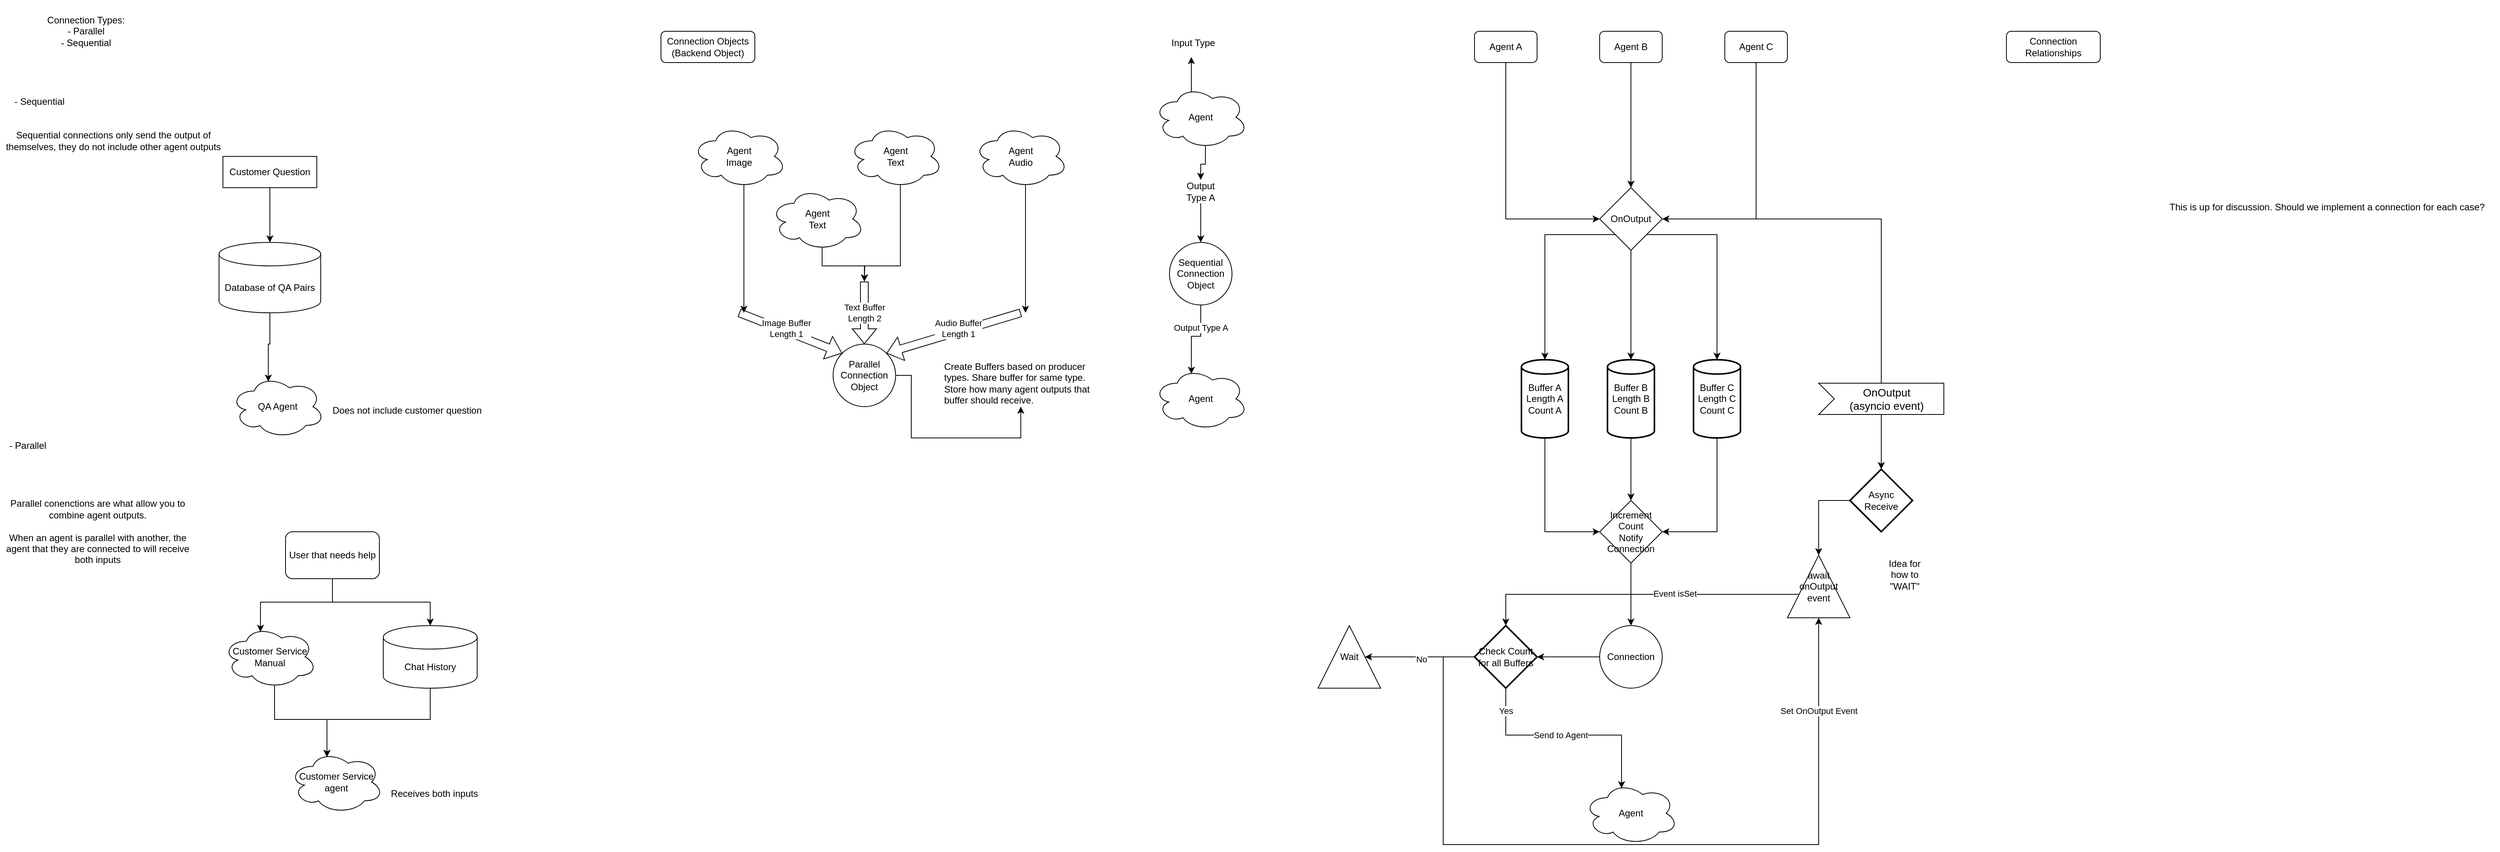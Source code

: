 <mxfile pages="2">
    <diagram name="Page-1" id="ucR5T-cVw3cc_0S0soX1">
        <mxGraphModel dx="690" dy="862" grid="1" gridSize="10" guides="1" tooltips="1" connect="1" arrows="1" fold="1" page="1" pageScale="1" pageWidth="850" pageHeight="1100" math="0" shadow="0">
            <root>
                <mxCell id="0"/>
                <mxCell id="1" parent="0"/>
                <mxCell id="eWM7lgoXgKXME9VX3DD8-1" value="Connection Types:&lt;br&gt;- Parallel&lt;br&gt;- Sequential" style="text;html=1;strokeColor=none;fillColor=none;align=center;verticalAlign=middle;whiteSpace=wrap;rounded=0;" parent="1" vertex="1">
                    <mxGeometry x="40" width="210" height="80" as="geometry"/>
                </mxCell>
                <mxCell id="eWM7lgoXgKXME9VX3DD8-2" value="- Sequential" style="text;html=1;align=center;verticalAlign=middle;resizable=0;points=[];autosize=1;strokeColor=none;fillColor=none;" parent="1" vertex="1">
                    <mxGeometry x="40" y="115" width="90" height="30" as="geometry"/>
                </mxCell>
                <mxCell id="eWM7lgoXgKXME9VX3DD8-5" value="Sequential connections only send the output of themselves, they do not include other agent outputs" style="text;html=1;strokeColor=none;fillColor=none;align=center;verticalAlign=middle;whiteSpace=wrap;rounded=0;" parent="1" vertex="1">
                    <mxGeometry x="40" y="160" width="280" height="40" as="geometry"/>
                </mxCell>
                <mxCell id="eWM7lgoXgKXME9VX3DD8-10" style="edgeStyle=orthogonalEdgeStyle;rounded=0;orthogonalLoop=1;jettySize=auto;html=1;exitX=0.5;exitY=1;exitDx=0;exitDy=0;entryX=0.5;entryY=0;entryDx=0;entryDy=0;entryPerimeter=0;" parent="1" source="eWM7lgoXgKXME9VX3DD8-6" target="eWM7lgoXgKXME9VX3DD8-8" edge="1">
                    <mxGeometry relative="1" as="geometry"/>
                </mxCell>
                <mxCell id="eWM7lgoXgKXME9VX3DD8-6" value="Customer Question" style="rounded=0;whiteSpace=wrap;html=1;" parent="1" vertex="1">
                    <mxGeometry x="320" y="200" width="120" height="40" as="geometry"/>
                </mxCell>
                <mxCell id="eWM7lgoXgKXME9VX3DD8-11" style="edgeStyle=orthogonalEdgeStyle;rounded=0;orthogonalLoop=1;jettySize=auto;html=1;exitX=0.5;exitY=1;exitDx=0;exitDy=0;exitPerimeter=0;entryX=0.4;entryY=0.1;entryDx=0;entryDy=0;entryPerimeter=0;" parent="1" source="eWM7lgoXgKXME9VX3DD8-8" target="eWM7lgoXgKXME9VX3DD8-9" edge="1">
                    <mxGeometry relative="1" as="geometry"/>
                </mxCell>
                <mxCell id="eWM7lgoXgKXME9VX3DD8-8" value="Database of QA Pairs" style="shape=cylinder3;whiteSpace=wrap;html=1;boundedLbl=1;backgroundOutline=1;size=15;" parent="1" vertex="1">
                    <mxGeometry x="315" y="310" width="130" height="90" as="geometry"/>
                </mxCell>
                <mxCell id="eWM7lgoXgKXME9VX3DD8-9" value="QA Agent" style="ellipse;shape=cloud;whiteSpace=wrap;html=1;" parent="1" vertex="1">
                    <mxGeometry x="330" y="480" width="120" height="80" as="geometry"/>
                </mxCell>
                <mxCell id="eWM7lgoXgKXME9VX3DD8-12" value="Does not include customer question" style="text;html=1;align=center;verticalAlign=middle;resizable=0;points=[];autosize=1;strokeColor=none;fillColor=none;" parent="1" vertex="1">
                    <mxGeometry x="450" y="510" width="210" height="30" as="geometry"/>
                </mxCell>
                <mxCell id="eWM7lgoXgKXME9VX3DD8-13" value="- Parallel" style="text;html=1;align=center;verticalAlign=middle;resizable=0;points=[];autosize=1;strokeColor=none;fillColor=none;" parent="1" vertex="1">
                    <mxGeometry x="35" y="555" width="70" height="30" as="geometry"/>
                </mxCell>
                <mxCell id="eWM7lgoXgKXME9VX3DD8-16" value="Parallel conenctions are what allow you to combine agent outputs.&lt;br&gt;&lt;br&gt;When an agent is parallel with another, the agent that they are connected to will receive both inputs" style="text;html=1;strokeColor=none;fillColor=none;align=center;verticalAlign=middle;whiteSpace=wrap;rounded=0;" parent="1" vertex="1">
                    <mxGeometry x="40" y="600" width="240" height="160" as="geometry"/>
                </mxCell>
                <mxCell id="eWM7lgoXgKXME9VX3DD8-24" style="edgeStyle=orthogonalEdgeStyle;rounded=0;orthogonalLoop=1;jettySize=auto;html=1;exitX=0.55;exitY=0.95;exitDx=0;exitDy=0;exitPerimeter=0;entryX=0.4;entryY=0.1;entryDx=0;entryDy=0;entryPerimeter=0;" parent="1" source="eWM7lgoXgKXME9VX3DD8-17" target="eWM7lgoXgKXME9VX3DD8-23" edge="1">
                    <mxGeometry relative="1" as="geometry"/>
                </mxCell>
                <mxCell id="eWM7lgoXgKXME9VX3DD8-17" value="Customer Service Manual" style="ellipse;shape=cloud;whiteSpace=wrap;html=1;" parent="1" vertex="1">
                    <mxGeometry x="320" y="800" width="120" height="80" as="geometry"/>
                </mxCell>
                <mxCell id="eWM7lgoXgKXME9VX3DD8-25" style="edgeStyle=orthogonalEdgeStyle;rounded=0;orthogonalLoop=1;jettySize=auto;html=1;exitX=0.5;exitY=1;exitDx=0;exitDy=0;exitPerimeter=0;entryX=0.4;entryY=0.1;entryDx=0;entryDy=0;entryPerimeter=0;" parent="1" source="eWM7lgoXgKXME9VX3DD8-18" target="eWM7lgoXgKXME9VX3DD8-23" edge="1">
                    <mxGeometry relative="1" as="geometry"/>
                </mxCell>
                <mxCell id="eWM7lgoXgKXME9VX3DD8-18" value="Chat History" style="shape=cylinder3;whiteSpace=wrap;html=1;boundedLbl=1;backgroundOutline=1;size=15;" parent="1" vertex="1">
                    <mxGeometry x="525" y="800" width="120" height="80" as="geometry"/>
                </mxCell>
                <mxCell id="eWM7lgoXgKXME9VX3DD8-21" style="edgeStyle=orthogonalEdgeStyle;rounded=0;orthogonalLoop=1;jettySize=auto;html=1;exitX=0.5;exitY=1;exitDx=0;exitDy=0;entryX=0.4;entryY=0.1;entryDx=0;entryDy=0;entryPerimeter=0;" parent="1" source="eWM7lgoXgKXME9VX3DD8-20" target="eWM7lgoXgKXME9VX3DD8-17" edge="1">
                    <mxGeometry relative="1" as="geometry"/>
                </mxCell>
                <mxCell id="eWM7lgoXgKXME9VX3DD8-22" style="edgeStyle=orthogonalEdgeStyle;rounded=0;orthogonalLoop=1;jettySize=auto;html=1;exitX=0.5;exitY=1;exitDx=0;exitDy=0;entryX=0.5;entryY=0;entryDx=0;entryDy=0;entryPerimeter=0;" parent="1" source="eWM7lgoXgKXME9VX3DD8-20" target="eWM7lgoXgKXME9VX3DD8-18" edge="1">
                    <mxGeometry relative="1" as="geometry"/>
                </mxCell>
                <mxCell id="eWM7lgoXgKXME9VX3DD8-20" value="User that needs help" style="rounded=1;whiteSpace=wrap;html=1;" parent="1" vertex="1">
                    <mxGeometry x="400" y="680" width="120" height="60" as="geometry"/>
                </mxCell>
                <mxCell id="eWM7lgoXgKXME9VX3DD8-23" value="Customer Service agent" style="ellipse;shape=cloud;whiteSpace=wrap;html=1;" parent="1" vertex="1">
                    <mxGeometry x="405" y="960" width="120" height="80" as="geometry"/>
                </mxCell>
                <mxCell id="eWM7lgoXgKXME9VX3DD8-26" value="Receives both inputs" style="text;html=1;align=center;verticalAlign=middle;resizable=0;points=[];autosize=1;strokeColor=none;fillColor=none;" parent="1" vertex="1">
                    <mxGeometry x="525" y="1000" width="130" height="30" as="geometry"/>
                </mxCell>
                <mxCell id="99itsoEQ6MHE76WYJ97R-1" value="Connection Objects&lt;br&gt;(Backend Object)" style="rounded=1;whiteSpace=wrap;html=1;" parent="1" vertex="1">
                    <mxGeometry x="880" y="40" width="120" height="40" as="geometry"/>
                </mxCell>
                <mxCell id="99itsoEQ6MHE76WYJ97R-5" style="edgeStyle=orthogonalEdgeStyle;rounded=0;orthogonalLoop=1;jettySize=auto;html=1;exitX=0.4;exitY=0.1;exitDx=0;exitDy=0;exitPerimeter=0;entryX=0.475;entryY=1.1;entryDx=0;entryDy=0;entryPerimeter=0;" parent="1" source="99itsoEQ6MHE76WYJ97R-2" target="99itsoEQ6MHE76WYJ97R-4" edge="1">
                    <mxGeometry relative="1" as="geometry"/>
                </mxCell>
                <mxCell id="99itsoEQ6MHE76WYJ97R-7" style="edgeStyle=orthogonalEdgeStyle;rounded=0;orthogonalLoop=1;jettySize=auto;html=1;exitX=0.55;exitY=0.95;exitDx=0;exitDy=0;exitPerimeter=0;entryX=0.5;entryY=0;entryDx=0;entryDy=0;" parent="1" source="99itsoEQ6MHE76WYJ97R-2" target="99itsoEQ6MHE76WYJ97R-6" edge="1">
                    <mxGeometry relative="1" as="geometry"/>
                </mxCell>
                <mxCell id="99itsoEQ6MHE76WYJ97R-2" value="Agent" style="ellipse;shape=cloud;whiteSpace=wrap;html=1;" parent="1" vertex="1">
                    <mxGeometry x="1510" y="110" width="120" height="80" as="geometry"/>
                </mxCell>
                <mxCell id="99itsoEQ6MHE76WYJ97R-4" value="Input Type" style="text;html=1;align=center;verticalAlign=middle;resizable=0;points=[];autosize=1;strokeColor=none;fillColor=none;" parent="1" vertex="1">
                    <mxGeometry x="1520" y="40" width="80" height="30" as="geometry"/>
                </mxCell>
                <mxCell id="99itsoEQ6MHE76WYJ97R-9" style="edgeStyle=orthogonalEdgeStyle;rounded=0;orthogonalLoop=1;jettySize=auto;html=1;exitX=0.5;exitY=1;exitDx=0;exitDy=0;entryX=0.5;entryY=0;entryDx=0;entryDy=0;" parent="1" source="99itsoEQ6MHE76WYJ97R-6" target="99itsoEQ6MHE76WYJ97R-8" edge="1">
                    <mxGeometry relative="1" as="geometry"/>
                </mxCell>
                <mxCell id="99itsoEQ6MHE76WYJ97R-6" value="Output Type A" style="text;html=1;strokeColor=none;fillColor=none;align=center;verticalAlign=middle;whiteSpace=wrap;rounded=0;" parent="1" vertex="1">
                    <mxGeometry x="1540" y="230" width="60" height="30" as="geometry"/>
                </mxCell>
                <mxCell id="99itsoEQ6MHE76WYJ97R-11" style="edgeStyle=orthogonalEdgeStyle;rounded=0;orthogonalLoop=1;jettySize=auto;html=1;exitX=0.5;exitY=1;exitDx=0;exitDy=0;entryX=0.4;entryY=0.1;entryDx=0;entryDy=0;entryPerimeter=0;" parent="1" source="99itsoEQ6MHE76WYJ97R-8" target="99itsoEQ6MHE76WYJ97R-10" edge="1">
                    <mxGeometry relative="1" as="geometry"/>
                </mxCell>
                <mxCell id="99itsoEQ6MHE76WYJ97R-12" value="Output Type A" style="edgeLabel;html=1;align=center;verticalAlign=middle;resizable=0;points=[];" parent="99itsoEQ6MHE76WYJ97R-11" vertex="1" connectable="0">
                    <mxGeometry x="-0.42" relative="1" as="geometry">
                        <mxPoint as="offset"/>
                    </mxGeometry>
                </mxCell>
                <mxCell id="99itsoEQ6MHE76WYJ97R-8" value="Sequential&lt;br&gt;Connection&lt;br&gt;Object" style="ellipse;whiteSpace=wrap;html=1;aspect=fixed;" parent="1" vertex="1">
                    <mxGeometry x="1530" y="310" width="80" height="80" as="geometry"/>
                </mxCell>
                <mxCell id="99itsoEQ6MHE76WYJ97R-10" value="Agent" style="ellipse;shape=cloud;whiteSpace=wrap;html=1;" parent="1" vertex="1">
                    <mxGeometry x="1510" y="470" width="120" height="80" as="geometry"/>
                </mxCell>
                <mxCell id="99itsoEQ6MHE76WYJ97R-26" style="edgeStyle=orthogonalEdgeStyle;rounded=0;orthogonalLoop=1;jettySize=auto;html=1;exitX=0.55;exitY=0.95;exitDx=0;exitDy=0;exitPerimeter=0;" parent="1" source="99itsoEQ6MHE76WYJ97R-13" edge="1">
                    <mxGeometry relative="1" as="geometry">
                        <mxPoint x="986" y="400" as="targetPoint"/>
                    </mxGeometry>
                </mxCell>
                <mxCell id="99itsoEQ6MHE76WYJ97R-13" value="Agent&lt;br&gt;Image" style="ellipse;shape=cloud;whiteSpace=wrap;html=1;" parent="1" vertex="1">
                    <mxGeometry x="920" y="160" width="120" height="80" as="geometry"/>
                </mxCell>
                <mxCell id="99itsoEQ6MHE76WYJ97R-29" style="edgeStyle=orthogonalEdgeStyle;rounded=0;orthogonalLoop=1;jettySize=auto;html=1;exitX=0.55;exitY=0.95;exitDx=0;exitDy=0;exitPerimeter=0;" parent="1" source="99itsoEQ6MHE76WYJ97R-14" edge="1">
                    <mxGeometry relative="1" as="geometry">
                        <mxPoint x="1140" y="360" as="targetPoint"/>
                        <Array as="points">
                            <mxPoint x="1186" y="340"/>
                            <mxPoint x="1140" y="340"/>
                        </Array>
                    </mxGeometry>
                </mxCell>
                <mxCell id="99itsoEQ6MHE76WYJ97R-14" value="Agent&lt;br&gt;Text" style="ellipse;shape=cloud;whiteSpace=wrap;html=1;" parent="1" vertex="1">
                    <mxGeometry x="1120" y="160" width="120" height="80" as="geometry"/>
                </mxCell>
                <mxCell id="99itsoEQ6MHE76WYJ97R-31" style="edgeStyle=orthogonalEdgeStyle;rounded=0;orthogonalLoop=1;jettySize=auto;html=1;exitX=0.55;exitY=0.95;exitDx=0;exitDy=0;exitPerimeter=0;" parent="1" source="99itsoEQ6MHE76WYJ97R-15" edge="1">
                    <mxGeometry relative="1" as="geometry">
                        <mxPoint x="1346" y="400" as="targetPoint"/>
                    </mxGeometry>
                </mxCell>
                <mxCell id="99itsoEQ6MHE76WYJ97R-15" value="Agent&lt;br&gt;Audio" style="ellipse;shape=cloud;whiteSpace=wrap;html=1;" parent="1" vertex="1">
                    <mxGeometry x="1280" y="160" width="120" height="80" as="geometry"/>
                </mxCell>
                <mxCell id="99itsoEQ6MHE76WYJ97R-38" style="edgeStyle=orthogonalEdgeStyle;rounded=0;orthogonalLoop=1;jettySize=auto;html=1;exitX=1;exitY=0.5;exitDx=0;exitDy=0;entryX=0.5;entryY=1;entryDx=0;entryDy=0;" parent="1" source="99itsoEQ6MHE76WYJ97R-16" target="99itsoEQ6MHE76WYJ97R-37" edge="1">
                    <mxGeometry relative="1" as="geometry">
                        <Array as="points">
                            <mxPoint x="1200" y="480"/>
                            <mxPoint x="1200" y="560"/>
                            <mxPoint x="1340" y="560"/>
                        </Array>
                    </mxGeometry>
                </mxCell>
                <mxCell id="99itsoEQ6MHE76WYJ97R-16" value="Parallel&lt;br&gt;Connection&lt;br&gt;Object" style="ellipse;whiteSpace=wrap;html=1;aspect=fixed;" parent="1" vertex="1">
                    <mxGeometry x="1100" y="440" width="80" height="80" as="geometry"/>
                </mxCell>
                <mxCell id="99itsoEQ6MHE76WYJ97R-23" value="" style="shape=flexArrow;endArrow=classic;html=1;rounded=0;entryX=0;entryY=0;entryDx=0;entryDy=0;" parent="1" target="99itsoEQ6MHE76WYJ97R-16" edge="1">
                    <mxGeometry width="50" height="50" relative="1" as="geometry">
                        <mxPoint x="980" y="400" as="sourcePoint"/>
                        <mxPoint x="1440" y="410" as="targetPoint"/>
                    </mxGeometry>
                </mxCell>
                <mxCell id="99itsoEQ6MHE76WYJ97R-25" value="Image Buffer&lt;br&gt;Length 1" style="edgeLabel;html=1;align=center;verticalAlign=middle;resizable=0;points=[];" parent="99itsoEQ6MHE76WYJ97R-23" vertex="1" connectable="0">
                    <mxGeometry x="0.207" y="-4" relative="1" as="geometry">
                        <mxPoint x="-18" y="-15" as="offset"/>
                    </mxGeometry>
                </mxCell>
                <mxCell id="99itsoEQ6MHE76WYJ97R-28" style="edgeStyle=orthogonalEdgeStyle;rounded=0;orthogonalLoop=1;jettySize=auto;html=1;exitX=0.55;exitY=0.95;exitDx=0;exitDy=0;exitPerimeter=0;" parent="1" source="99itsoEQ6MHE76WYJ97R-24" edge="1">
                    <mxGeometry relative="1" as="geometry">
                        <mxPoint x="1140" y="360" as="targetPoint"/>
                    </mxGeometry>
                </mxCell>
                <mxCell id="99itsoEQ6MHE76WYJ97R-24" value="Agent&lt;br&gt;Text" style="ellipse;shape=cloud;whiteSpace=wrap;html=1;" parent="1" vertex="1">
                    <mxGeometry x="1020" y="240" width="120" height="80" as="geometry"/>
                </mxCell>
                <mxCell id="99itsoEQ6MHE76WYJ97R-27" value="Text Buffer&lt;br&gt;Length 2" style="shape=flexArrow;endArrow=classic;html=1;rounded=0;entryX=0.5;entryY=0;entryDx=0;entryDy=0;" parent="1" target="99itsoEQ6MHE76WYJ97R-16" edge="1">
                    <mxGeometry width="50" height="50" relative="1" as="geometry">
                        <mxPoint x="1140" y="360" as="sourcePoint"/>
                        <mxPoint x="1440" y="400" as="targetPoint"/>
                        <Array as="points"/>
                        <mxPoint as="offset"/>
                    </mxGeometry>
                </mxCell>
                <mxCell id="99itsoEQ6MHE76WYJ97R-30" value="" style="shape=flexArrow;endArrow=classic;html=1;rounded=0;entryX=1;entryY=0;entryDx=0;entryDy=0;" parent="1" target="99itsoEQ6MHE76WYJ97R-16" edge="1">
                    <mxGeometry width="50" height="50" relative="1" as="geometry">
                        <mxPoint x="1340" y="400" as="sourcePoint"/>
                        <mxPoint x="1440" y="400" as="targetPoint"/>
                    </mxGeometry>
                </mxCell>
                <mxCell id="99itsoEQ6MHE76WYJ97R-32" value="Audio Buffer&lt;br&gt;Length 1" style="edgeLabel;html=1;align=center;verticalAlign=middle;resizable=0;points=[];" parent="99itsoEQ6MHE76WYJ97R-30" vertex="1" connectable="0">
                    <mxGeometry x="0.292" y="-4" relative="1" as="geometry">
                        <mxPoint x="32" y="-10" as="offset"/>
                    </mxGeometry>
                </mxCell>
                <mxCell id="99itsoEQ6MHE76WYJ97R-37" value="Create Buffers based on producer types. Share buffer for same type. Store how many agent outputs that buffer should receive." style="text;html=1;strokeColor=none;fillColor=none;align=left;verticalAlign=middle;whiteSpace=wrap;rounded=0;" parent="1" vertex="1">
                    <mxGeometry x="1240" y="460" width="200" height="60" as="geometry"/>
                </mxCell>
                <mxCell id="AVJZLw3A9WFX1aF0_xuI-15" style="edgeStyle=orthogonalEdgeStyle;rounded=0;orthogonalLoop=1;jettySize=auto;html=1;exitX=0;exitY=1;exitDx=0;exitDy=0;entryX=1;entryY=0.5;entryDx=0;entryDy=0;entryPerimeter=0;" parent="1" source="99itsoEQ6MHE76WYJ97R-47" target="AVJZLw3A9WFX1aF0_xuI-8" edge="1">
                    <mxGeometry relative="1" as="geometry"/>
                </mxCell>
                <mxCell id="AVJZLw3A9WFX1aF0_xuI-16" style="edgeStyle=orthogonalEdgeStyle;rounded=0;orthogonalLoop=1;jettySize=auto;html=1;exitX=0.5;exitY=1;exitDx=0;exitDy=0;entryX=1;entryY=0.5;entryDx=0;entryDy=0;entryPerimeter=0;" parent="1" source="99itsoEQ6MHE76WYJ97R-47" target="AVJZLw3A9WFX1aF0_xuI-10" edge="1">
                    <mxGeometry relative="1" as="geometry"/>
                </mxCell>
                <mxCell id="AVJZLw3A9WFX1aF0_xuI-17" style="edgeStyle=orthogonalEdgeStyle;rounded=0;orthogonalLoop=1;jettySize=auto;html=1;exitX=1;exitY=1;exitDx=0;exitDy=0;entryX=1;entryY=0.5;entryDx=0;entryDy=0;entryPerimeter=0;" parent="1" source="99itsoEQ6MHE76WYJ97R-47" target="AVJZLw3A9WFX1aF0_xuI-9" edge="1">
                    <mxGeometry relative="1" as="geometry"/>
                </mxCell>
                <mxCell id="AVJZLw3A9WFX1aF0_xuI-43" style="edgeStyle=orthogonalEdgeStyle;rounded=0;orthogonalLoop=1;jettySize=auto;html=1;exitX=1;exitY=0.5;exitDx=0;exitDy=0;entryX=0.5;entryY=0;entryDx=0;entryDy=0;entryPerimeter=0;" parent="1" source="99itsoEQ6MHE76WYJ97R-47" target="AVJZLw3A9WFX1aF0_xuI-41" edge="1">
                    <mxGeometry relative="1" as="geometry"/>
                </mxCell>
                <mxCell id="99itsoEQ6MHE76WYJ97R-47" value="OnOutput" style="rhombus;whiteSpace=wrap;html=1;" parent="1" vertex="1">
                    <mxGeometry x="2080" y="240" width="80" height="80" as="geometry"/>
                </mxCell>
                <mxCell id="AVJZLw3A9WFX1aF0_xuI-12" style="edgeStyle=orthogonalEdgeStyle;rounded=0;orthogonalLoop=1;jettySize=auto;html=1;exitX=0.5;exitY=1;exitDx=0;exitDy=0;entryX=0;entryY=0.5;entryDx=0;entryDy=0;" parent="1" source="AVJZLw3A9WFX1aF0_xuI-3" target="99itsoEQ6MHE76WYJ97R-47" edge="1">
                    <mxGeometry relative="1" as="geometry"/>
                </mxCell>
                <mxCell id="AVJZLw3A9WFX1aF0_xuI-3" value="Agent A" style="rounded=1;whiteSpace=wrap;html=1;" parent="1" vertex="1">
                    <mxGeometry x="1920" y="40" width="80" height="40" as="geometry"/>
                </mxCell>
                <mxCell id="AVJZLw3A9WFX1aF0_xuI-13" style="edgeStyle=orthogonalEdgeStyle;rounded=0;orthogonalLoop=1;jettySize=auto;html=1;exitX=0.5;exitY=1;exitDx=0;exitDy=0;entryX=0.5;entryY=0;entryDx=0;entryDy=0;" parent="1" source="AVJZLw3A9WFX1aF0_xuI-4" target="99itsoEQ6MHE76WYJ97R-47" edge="1">
                    <mxGeometry relative="1" as="geometry"/>
                </mxCell>
                <mxCell id="AVJZLw3A9WFX1aF0_xuI-4" value="Agent B" style="rounded=1;whiteSpace=wrap;html=1;" parent="1" vertex="1">
                    <mxGeometry x="2080" y="40" width="80" height="40" as="geometry"/>
                </mxCell>
                <mxCell id="AVJZLw3A9WFX1aF0_xuI-14" style="edgeStyle=orthogonalEdgeStyle;rounded=0;orthogonalLoop=1;jettySize=auto;html=1;exitX=0.5;exitY=1;exitDx=0;exitDy=0;entryX=1;entryY=0.5;entryDx=0;entryDy=0;" parent="1" source="AVJZLw3A9WFX1aF0_xuI-5" target="99itsoEQ6MHE76WYJ97R-47" edge="1">
                    <mxGeometry relative="1" as="geometry"/>
                </mxCell>
                <mxCell id="AVJZLw3A9WFX1aF0_xuI-5" value="Agent C" style="rounded=1;whiteSpace=wrap;html=1;" parent="1" vertex="1">
                    <mxGeometry x="2240" y="40" width="80" height="40" as="geometry"/>
                </mxCell>
                <mxCell id="AVJZLw3A9WFX1aF0_xuI-23" style="edgeStyle=orthogonalEdgeStyle;rounded=0;orthogonalLoop=1;jettySize=auto;html=1;exitX=0;exitY=0.5;exitDx=0;exitDy=0;entryX=1;entryY=0.5;entryDx=0;entryDy=0;entryPerimeter=0;" parent="1" source="AVJZLw3A9WFX1aF0_xuI-6" target="AVJZLw3A9WFX1aF0_xuI-22" edge="1">
                    <mxGeometry relative="1" as="geometry"/>
                </mxCell>
                <mxCell id="AVJZLw3A9WFX1aF0_xuI-6" value="Connection" style="ellipse;whiteSpace=wrap;html=1;aspect=fixed;" parent="1" vertex="1">
                    <mxGeometry x="2080" y="800" width="80" height="80" as="geometry"/>
                </mxCell>
                <mxCell id="AVJZLw3A9WFX1aF0_xuI-18" style="edgeStyle=orthogonalEdgeStyle;rounded=0;orthogonalLoop=1;jettySize=auto;html=1;exitX=0;exitY=0.5;exitDx=0;exitDy=0;exitPerimeter=0;entryX=0;entryY=0.5;entryDx=0;entryDy=0;" parent="1" source="AVJZLw3A9WFX1aF0_xuI-8" target="AVJZLw3A9WFX1aF0_xuI-11" edge="1">
                    <mxGeometry relative="1" as="geometry"/>
                </mxCell>
                <mxCell id="AVJZLw3A9WFX1aF0_xuI-8" value="Buffer A&lt;br&gt;Length A&lt;br&gt;Count A" style="strokeWidth=2;html=1;shape=mxgraph.flowchart.direct_data;whiteSpace=wrap;direction=north;" parent="1" vertex="1">
                    <mxGeometry x="1980" y="460" width="60" height="100" as="geometry"/>
                </mxCell>
                <mxCell id="AVJZLw3A9WFX1aF0_xuI-20" style="edgeStyle=orthogonalEdgeStyle;rounded=0;orthogonalLoop=1;jettySize=auto;html=1;exitX=0;exitY=0.5;exitDx=0;exitDy=0;exitPerimeter=0;entryX=1;entryY=0.5;entryDx=0;entryDy=0;" parent="1" source="AVJZLw3A9WFX1aF0_xuI-9" target="AVJZLw3A9WFX1aF0_xuI-11" edge="1">
                    <mxGeometry relative="1" as="geometry"/>
                </mxCell>
                <mxCell id="AVJZLw3A9WFX1aF0_xuI-9" value="Buffer C&lt;br&gt;Length C&lt;br&gt;Count C" style="strokeWidth=2;html=1;shape=mxgraph.flowchart.direct_data;whiteSpace=wrap;direction=north;" parent="1" vertex="1">
                    <mxGeometry x="2200" y="460" width="60" height="100" as="geometry"/>
                </mxCell>
                <mxCell id="AVJZLw3A9WFX1aF0_xuI-19" style="edgeStyle=orthogonalEdgeStyle;rounded=0;orthogonalLoop=1;jettySize=auto;html=1;exitX=0;exitY=0.5;exitDx=0;exitDy=0;exitPerimeter=0;entryX=0.5;entryY=0;entryDx=0;entryDy=0;" parent="1" source="AVJZLw3A9WFX1aF0_xuI-10" target="AVJZLw3A9WFX1aF0_xuI-11" edge="1">
                    <mxGeometry relative="1" as="geometry"/>
                </mxCell>
                <mxCell id="AVJZLw3A9WFX1aF0_xuI-10" value="Buffer B&lt;br&gt;Length B&lt;br&gt;Count B" style="strokeWidth=2;html=1;shape=mxgraph.flowchart.direct_data;whiteSpace=wrap;direction=north;" parent="1" vertex="1">
                    <mxGeometry x="2090" y="460" width="60" height="100" as="geometry"/>
                </mxCell>
                <mxCell id="AVJZLw3A9WFX1aF0_xuI-21" style="edgeStyle=orthogonalEdgeStyle;rounded=0;orthogonalLoop=1;jettySize=auto;html=1;exitX=0.5;exitY=1;exitDx=0;exitDy=0;entryX=0.5;entryY=0;entryDx=0;entryDy=0;" parent="1" source="AVJZLw3A9WFX1aF0_xuI-11" target="AVJZLw3A9WFX1aF0_xuI-6" edge="1">
                    <mxGeometry relative="1" as="geometry"/>
                </mxCell>
                <mxCell id="AVJZLw3A9WFX1aF0_xuI-11" value="Increment Count&lt;br&gt;Notify Connection" style="rhombus;whiteSpace=wrap;html=1;" parent="1" vertex="1">
                    <mxGeometry x="2080" y="640" width="80" height="80" as="geometry"/>
                </mxCell>
                <mxCell id="AVJZLw3A9WFX1aF0_xuI-31" value="" style="edgeStyle=orthogonalEdgeStyle;rounded=0;orthogonalLoop=1;jettySize=auto;html=1;" parent="1" source="AVJZLw3A9WFX1aF0_xuI-22" target="AVJZLw3A9WFX1aF0_xuI-30" edge="1">
                    <mxGeometry relative="1" as="geometry"/>
                </mxCell>
                <mxCell id="AVJZLw3A9WFX1aF0_xuI-32" value="No" style="edgeLabel;html=1;align=center;verticalAlign=middle;resizable=0;points=[];" parent="AVJZLw3A9WFX1aF0_xuI-31" vertex="1" connectable="0">
                    <mxGeometry x="-0.022" y="3" relative="1" as="geometry">
                        <mxPoint as="offset"/>
                    </mxGeometry>
                </mxCell>
                <mxCell id="AVJZLw3A9WFX1aF0_xuI-36" style="edgeStyle=orthogonalEdgeStyle;rounded=0;orthogonalLoop=1;jettySize=auto;html=1;exitX=0.5;exitY=1;exitDx=0;exitDy=0;exitPerimeter=0;entryX=0.4;entryY=0.1;entryDx=0;entryDy=0;entryPerimeter=0;" parent="1" source="AVJZLw3A9WFX1aF0_xuI-22" target="AVJZLw3A9WFX1aF0_xuI-34" edge="1">
                    <mxGeometry relative="1" as="geometry"/>
                </mxCell>
                <mxCell id="AVJZLw3A9WFX1aF0_xuI-37" value="Send to Agent" style="edgeLabel;html=1;align=center;verticalAlign=middle;resizable=0;points=[];" parent="AVJZLw3A9WFX1aF0_xuI-36" vertex="1" connectable="0">
                    <mxGeometry x="-0.167" relative="1" as="geometry">
                        <mxPoint x="15" as="offset"/>
                    </mxGeometry>
                </mxCell>
                <mxCell id="AVJZLw3A9WFX1aF0_xuI-38" value="Yes" style="edgeLabel;html=1;align=center;verticalAlign=middle;resizable=0;points=[];" parent="AVJZLw3A9WFX1aF0_xuI-36" vertex="1" connectable="0">
                    <mxGeometry x="-0.79" relative="1" as="geometry">
                        <mxPoint as="offset"/>
                    </mxGeometry>
                </mxCell>
                <mxCell id="AVJZLw3A9WFX1aF0_xuI-50" style="edgeStyle=orthogonalEdgeStyle;rounded=0;orthogonalLoop=1;jettySize=auto;html=1;exitX=0;exitY=0.5;exitDx=0;exitDy=0;exitPerimeter=0;entryX=0;entryY=0.5;entryDx=0;entryDy=0;" parent="1" source="AVJZLw3A9WFX1aF0_xuI-22" target="AVJZLw3A9WFX1aF0_xuI-47" edge="1">
                    <mxGeometry relative="1" as="geometry">
                        <Array as="points">
                            <mxPoint x="1880" y="840"/>
                            <mxPoint x="1880" y="1080"/>
                            <mxPoint x="2360" y="1080"/>
                        </Array>
                    </mxGeometry>
                </mxCell>
                <mxCell id="AVJZLw3A9WFX1aF0_xuI-51" value="Set OnOutput Event" style="edgeLabel;html=1;align=center;verticalAlign=middle;resizable=0;points=[];" parent="AVJZLw3A9WFX1aF0_xuI-50" vertex="1" connectable="0">
                    <mxGeometry x="0.773" y="3" relative="1" as="geometry">
                        <mxPoint x="3" as="offset"/>
                    </mxGeometry>
                </mxCell>
                <mxCell id="AVJZLw3A9WFX1aF0_xuI-22" value="Check Count for all Buffers" style="strokeWidth=2;html=1;shape=mxgraph.flowchart.decision;whiteSpace=wrap;" parent="1" vertex="1">
                    <mxGeometry x="1920" y="800" width="80" height="80" as="geometry"/>
                </mxCell>
                <mxCell id="AVJZLw3A9WFX1aF0_xuI-30" value="Wait" style="triangle;whiteSpace=wrap;html=1;direction=north;" parent="1" vertex="1">
                    <mxGeometry x="1720" y="800" width="80" height="80" as="geometry"/>
                </mxCell>
                <mxCell id="AVJZLw3A9WFX1aF0_xuI-34" value="Agent" style="ellipse;shape=cloud;whiteSpace=wrap;html=1;" parent="1" vertex="1">
                    <mxGeometry x="2060" y="1000" width="120" height="80" as="geometry"/>
                </mxCell>
                <mxCell id="AVJZLw3A9WFX1aF0_xuI-48" style="edgeStyle=orthogonalEdgeStyle;rounded=0;orthogonalLoop=1;jettySize=auto;html=1;exitX=0;exitY=0.5;exitDx=0;exitDy=0;exitPerimeter=0;entryX=1;entryY=0.5;entryDx=0;entryDy=0;" parent="1" source="AVJZLw3A9WFX1aF0_xuI-41" target="AVJZLw3A9WFX1aF0_xuI-47" edge="1">
                    <mxGeometry relative="1" as="geometry"/>
                </mxCell>
                <mxCell id="AVJZLw3A9WFX1aF0_xuI-41" value="Async&lt;br&gt;Receive" style="strokeWidth=2;html=1;shape=mxgraph.flowchart.decision;whiteSpace=wrap;" parent="1" vertex="1">
                    <mxGeometry x="2400" y="600" width="80" height="80" as="geometry"/>
                </mxCell>
                <mxCell id="AVJZLw3A9WFX1aF0_xuI-45" value="OnOutput&lt;br&gt;(asyncio event)" style="html=1;shape=mxgraph.infographic.ribbonSimple;notch1=20;notch2=0;align=center;verticalAlign=middle;fontSize=14;fontStyle=0;fillColor=#FFFFFF;flipH=0;spacingRight=0;spacingLeft=14;whiteSpace=wrap;" parent="1" vertex="1">
                    <mxGeometry x="2360" y="490" width="160" height="40" as="geometry"/>
                </mxCell>
                <mxCell id="AVJZLw3A9WFX1aF0_xuI-49" style="edgeStyle=orthogonalEdgeStyle;rounded=0;orthogonalLoop=1;jettySize=auto;html=1;exitX=0.5;exitY=0;exitDx=0;exitDy=0;entryX=0.5;entryY=0;entryDx=0;entryDy=0;entryPerimeter=0;" parent="1" source="AVJZLw3A9WFX1aF0_xuI-47" target="AVJZLw3A9WFX1aF0_xuI-22" edge="1">
                    <mxGeometry relative="1" as="geometry">
                        <Array as="points">
                            <mxPoint x="2340" y="760"/>
                            <mxPoint x="1960" y="760"/>
                        </Array>
                    </mxGeometry>
                </mxCell>
                <mxCell id="AVJZLw3A9WFX1aF0_xuI-52" value="Event isSet" style="edgeLabel;html=1;align=center;verticalAlign=middle;resizable=0;points=[];" parent="AVJZLw3A9WFX1aF0_xuI-49" vertex="1" connectable="0">
                    <mxGeometry x="-0.191" y="-1" relative="1" as="geometry">
                        <mxPoint as="offset"/>
                    </mxGeometry>
                </mxCell>
                <mxCell id="AVJZLw3A9WFX1aF0_xuI-47" value="await&lt;br&gt;onOutput&lt;br&gt;event" style="triangle;whiteSpace=wrap;html=1;direction=north;" parent="1" vertex="1">
                    <mxGeometry x="2320" y="710" width="80" height="80" as="geometry"/>
                </mxCell>
                <mxCell id="AVJZLw3A9WFX1aF0_xuI-53" value="Idea for how to &quot;WAIT&quot;" style="text;html=1;strokeColor=none;fillColor=none;align=center;verticalAlign=middle;whiteSpace=wrap;rounded=0;" parent="1" vertex="1">
                    <mxGeometry x="2440" y="720" width="60" height="30" as="geometry"/>
                </mxCell>
                <mxCell id="2" value="Connection Relationships" style="rounded=1;whiteSpace=wrap;html=1;" parent="1" vertex="1">
                    <mxGeometry x="2600" y="40" width="120" height="40" as="geometry"/>
                </mxCell>
                <mxCell id="3" value="This is up for discussion. Should we implement a connection for each case?" style="text;html=1;strokeColor=none;fillColor=none;align=center;verticalAlign=middle;whiteSpace=wrap;rounded=0;" parent="1" vertex="1">
                    <mxGeometry x="2790" y="250" width="440" height="30" as="geometry"/>
                </mxCell>
            </root>
        </mxGraphModel>
    </diagram>
    <diagram id="HvUNCJwrX1kObe1uWwwc" name="Page-2">
        <mxGraphModel dx="690" dy="862" grid="1" gridSize="10" guides="1" tooltips="1" connect="1" arrows="1" fold="1" page="1" pageScale="1" pageWidth="850" pageHeight="1100" math="0" shadow="0">
            <root>
                <mxCell id="0"/>
                <mxCell id="1" parent="0"/>
            </root>
        </mxGraphModel>
    </diagram>
</mxfile>